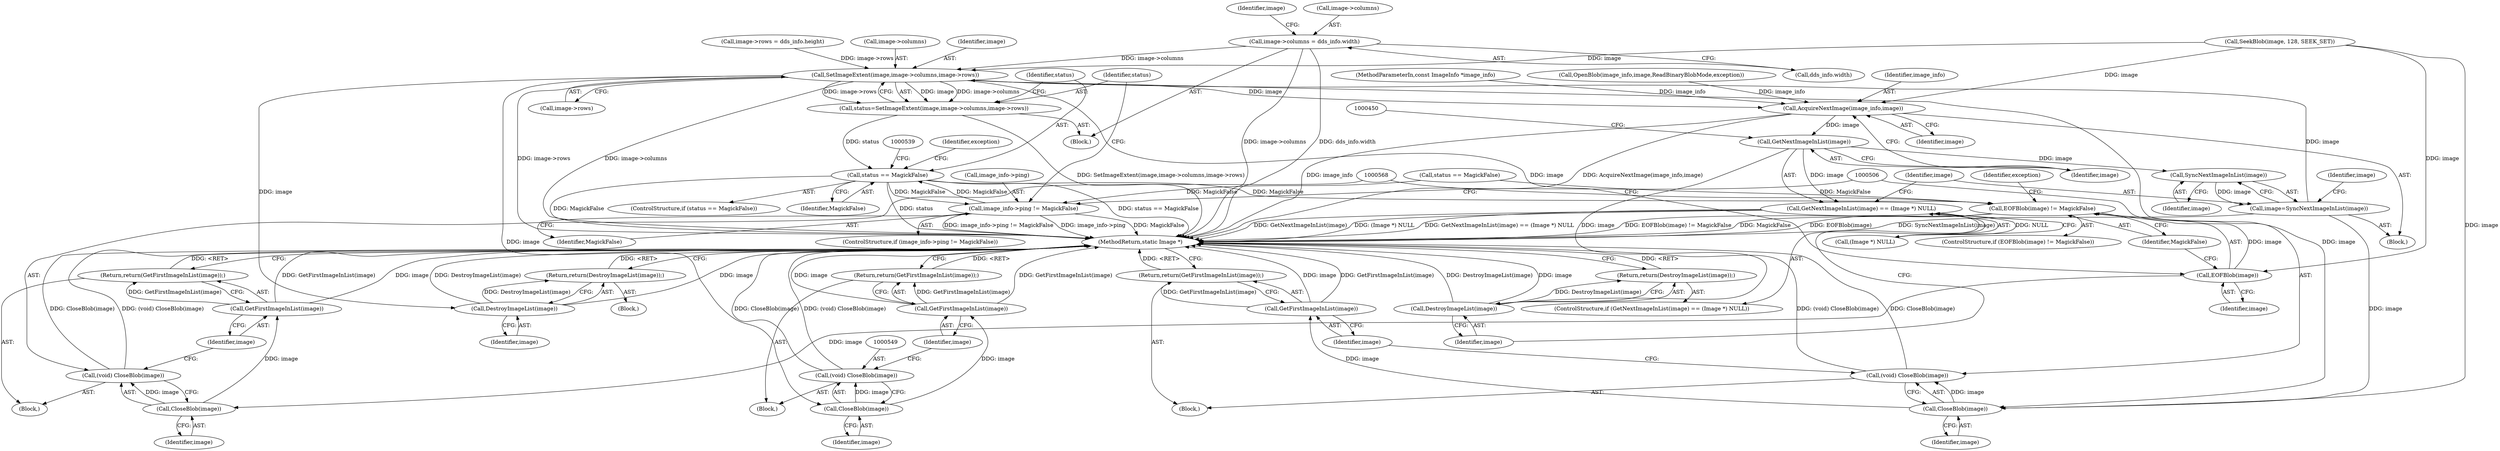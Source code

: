 digraph "0_ImageMagick_f6e9d0d9955e85bdd7540b251cd50d598dacc5e6_9@pointer" {
"1000469" [label="(Call,image->columns = dds_info.width)"];
"1000514" [label="(Call,SetImageExtent(image,image->columns,image->rows))"];
"1000442" [label="(Call,AcquireNextImage(image_info,image))"];
"1000447" [label="(Call,GetNextImageInList(image))"];
"1000446" [label="(Call,GetNextImageInList(image) == (Image *) NULL)"];
"1000453" [label="(Call,DestroyImageList(image))"];
"1000452" [label="(Return,return(DestroyImageList(image));)"];
"1000457" [label="(Call,SyncNextImageInList(image))"];
"1000455" [label="(Call,image=SyncNextImageInList(image))"];
"1000507" [label="(Call,CloseBlob(image))"];
"1000505" [label="(Call,(void) CloseBlob(image))"];
"1000510" [label="(Call,GetFirstImageInList(image))"];
"1000509" [label="(Return,return(GetFirstImageInList(image));)"];
"1000512" [label="(Call,status=SetImageExtent(image,image->columns,image->rows))"];
"1000523" [label="(Call,status == MagickFalse)"];
"1000499" [label="(Call,image_info->ping != MagickFalse)"];
"1000556" [label="(Call,EOFBlob(image) != MagickFalse)"];
"1000534" [label="(Call,DestroyImageList(image))"];
"1000533" [label="(Return,return(DestroyImageList(image));)"];
"1000550" [label="(Call,CloseBlob(image))"];
"1000548" [label="(Call,(void) CloseBlob(image))"];
"1000553" [label="(Call,GetFirstImageInList(image))"];
"1000552" [label="(Return,return(GetFirstImageInList(image));)"];
"1000557" [label="(Call,EOFBlob(image))"];
"1000569" [label="(Call,CloseBlob(image))"];
"1000567" [label="(Call,(void) CloseBlob(image))"];
"1000572" [label="(Call,GetFirstImageInList(image))"];
"1000571" [label="(Return,return(GetFirstImageInList(image));)"];
"1000547" [label="(Block,)"];
"1000519" [label="(Call,image->rows)"];
"1000444" [label="(Identifier,image)"];
"1000561" [label="(Identifier,exception)"];
"1000498" [label="(ControlStructure,if (image_info->ping != MagickFalse))"];
"1000513" [label="(Identifier,status)"];
"1000555" [label="(ControlStructure,if (EOFBlob(image) != MagickFalse))"];
"1000449" [label="(Call,(Image *) NULL)"];
"1000228" [label="(Call,SeekBlob(image, 128, SEEK_SET))"];
"1000478" [label="(Identifier,image)"];
"1000476" [label="(Call,image->rows = dds_info.height)"];
"1000443" [label="(Identifier,image_info)"];
"1000509" [label="(Return,return(GetFirstImageInList(image));)"];
"1000556" [label="(Call,EOFBlob(image) != MagickFalse)"];
"1000179" [label="(Call,status == MagickFalse)"];
"1000557" [label="(Call,EOFBlob(image))"];
"1000569" [label="(Call,CloseBlob(image))"];
"1000574" [label="(MethodReturn,static Image *)"];
"1000508" [label="(Identifier,image)"];
"1000473" [label="(Call,dds_info.width)"];
"1000442" [label="(Call,AcquireNextImage(image_info,image))"];
"1000516" [label="(Call,image->columns)"];
"1000522" [label="(ControlStructure,if (status == MagickFalse))"];
"1000535" [label="(Identifier,image)"];
"1000510" [label="(Call,GetFirstImageInList(image))"];
"1000552" [label="(Return,return(GetFirstImageInList(image));)"];
"1000525" [label="(Identifier,MagickFalse)"];
"1000512" [label="(Call,status=SetImageExtent(image,image->columns,image->rows))"];
"1000553" [label="(Call,GetFirstImageInList(image))"];
"1000554" [label="(Identifier,image)"];
"1000515" [label="(Identifier,image)"];
"1000550" [label="(Call,CloseBlob(image))"];
"1000507" [label="(Call,CloseBlob(image))"];
"1000469" [label="(Call,image->columns = dds_info.width)"];
"1000528" [label="(Identifier,exception)"];
"1000503" [label="(Identifier,MagickFalse)"];
"1000567" [label="(Call,(void) CloseBlob(image))"];
"1000455" [label="(Call,image=SyncNextImageInList(image))"];
"1000524" [label="(Identifier,status)"];
"1000572" [label="(Call,GetFirstImageInList(image))"];
"1000111" [label="(Block,)"];
"1000571" [label="(Return,return(GetFirstImageInList(image));)"];
"1000558" [label="(Identifier,image)"];
"1000548" [label="(Call,(void) CloseBlob(image))"];
"1000436" [label="(Block,)"];
"1000457" [label="(Call,SyncNextImageInList(image))"];
"1000454" [label="(Identifier,image)"];
"1000452" [label="(Return,return(DestroyImageList(image));)"];
"1000458" [label="(Identifier,image)"];
"1000533" [label="(Return,return(DestroyImageList(image));)"];
"1000504" [label="(Block,)"];
"1000448" [label="(Identifier,image)"];
"1000470" [label="(Call,image->columns)"];
"1000526" [label="(Block,)"];
"1000573" [label="(Identifier,image)"];
"1000514" [label="(Call,SetImageExtent(image,image->columns,image->rows))"];
"1000456" [label="(Identifier,image)"];
"1000109" [label="(MethodParameterIn,const ImageInfo *image_info)"];
"1000445" [label="(ControlStructure,if (GetNextImageInList(image) == (Image *) NULL))"];
"1000441" [label="(Block,)"];
"1000500" [label="(Call,image_info->ping)"];
"1000447" [label="(Call,GetNextImageInList(image))"];
"1000534" [label="(Call,DestroyImageList(image))"];
"1000461" [label="(Identifier,image)"];
"1000505" [label="(Call,(void) CloseBlob(image))"];
"1000523" [label="(Call,status == MagickFalse)"];
"1000446" [label="(Call,GetNextImageInList(image) == (Image *) NULL)"];
"1000551" [label="(Identifier,image)"];
"1000173" [label="(Call,OpenBlob(image_info,image,ReadBinaryBlobMode,exception))"];
"1000559" [label="(Identifier,MagickFalse)"];
"1000570" [label="(Identifier,image)"];
"1000499" [label="(Call,image_info->ping != MagickFalse)"];
"1000511" [label="(Identifier,image)"];
"1000453" [label="(Call,DestroyImageList(image))"];
"1000469" -> "1000436"  [label="AST: "];
"1000469" -> "1000473"  [label="CFG: "];
"1000470" -> "1000469"  [label="AST: "];
"1000473" -> "1000469"  [label="AST: "];
"1000478" -> "1000469"  [label="CFG: "];
"1000469" -> "1000574"  [label="DDG: dds_info.width"];
"1000469" -> "1000574"  [label="DDG: image->columns"];
"1000469" -> "1000514"  [label="DDG: image->columns"];
"1000514" -> "1000512"  [label="AST: "];
"1000514" -> "1000519"  [label="CFG: "];
"1000515" -> "1000514"  [label="AST: "];
"1000516" -> "1000514"  [label="AST: "];
"1000519" -> "1000514"  [label="AST: "];
"1000512" -> "1000514"  [label="CFG: "];
"1000514" -> "1000574"  [label="DDG: image->rows"];
"1000514" -> "1000574"  [label="DDG: image->columns"];
"1000514" -> "1000442"  [label="DDG: image"];
"1000514" -> "1000507"  [label="DDG: image"];
"1000514" -> "1000512"  [label="DDG: image"];
"1000514" -> "1000512"  [label="DDG: image->columns"];
"1000514" -> "1000512"  [label="DDG: image->rows"];
"1000228" -> "1000514"  [label="DDG: image"];
"1000455" -> "1000514"  [label="DDG: image"];
"1000476" -> "1000514"  [label="DDG: image->rows"];
"1000514" -> "1000534"  [label="DDG: image"];
"1000514" -> "1000550"  [label="DDG: image"];
"1000514" -> "1000557"  [label="DDG: image"];
"1000442" -> "1000441"  [label="AST: "];
"1000442" -> "1000444"  [label="CFG: "];
"1000443" -> "1000442"  [label="AST: "];
"1000444" -> "1000442"  [label="AST: "];
"1000448" -> "1000442"  [label="CFG: "];
"1000442" -> "1000574"  [label="DDG: AcquireNextImage(image_info,image)"];
"1000442" -> "1000574"  [label="DDG: image_info"];
"1000173" -> "1000442"  [label="DDG: image_info"];
"1000109" -> "1000442"  [label="DDG: image_info"];
"1000228" -> "1000442"  [label="DDG: image"];
"1000442" -> "1000447"  [label="DDG: image"];
"1000447" -> "1000446"  [label="AST: "];
"1000447" -> "1000448"  [label="CFG: "];
"1000448" -> "1000447"  [label="AST: "];
"1000450" -> "1000447"  [label="CFG: "];
"1000447" -> "1000446"  [label="DDG: image"];
"1000447" -> "1000453"  [label="DDG: image"];
"1000447" -> "1000457"  [label="DDG: image"];
"1000446" -> "1000445"  [label="AST: "];
"1000446" -> "1000449"  [label="CFG: "];
"1000449" -> "1000446"  [label="AST: "];
"1000454" -> "1000446"  [label="CFG: "];
"1000456" -> "1000446"  [label="CFG: "];
"1000446" -> "1000574"  [label="DDG: GetNextImageInList(image) == (Image *) NULL"];
"1000446" -> "1000574"  [label="DDG: GetNextImageInList(image)"];
"1000446" -> "1000574"  [label="DDG: (Image *) NULL"];
"1000449" -> "1000446"  [label="DDG: NULL"];
"1000453" -> "1000452"  [label="AST: "];
"1000453" -> "1000454"  [label="CFG: "];
"1000454" -> "1000453"  [label="AST: "];
"1000452" -> "1000453"  [label="CFG: "];
"1000453" -> "1000574"  [label="DDG: DestroyImageList(image)"];
"1000453" -> "1000574"  [label="DDG: image"];
"1000453" -> "1000452"  [label="DDG: DestroyImageList(image)"];
"1000452" -> "1000445"  [label="AST: "];
"1000574" -> "1000452"  [label="CFG: "];
"1000452" -> "1000574"  [label="DDG: <RET>"];
"1000457" -> "1000455"  [label="AST: "];
"1000457" -> "1000458"  [label="CFG: "];
"1000458" -> "1000457"  [label="AST: "];
"1000455" -> "1000457"  [label="CFG: "];
"1000457" -> "1000455"  [label="DDG: image"];
"1000455" -> "1000441"  [label="AST: "];
"1000456" -> "1000455"  [label="AST: "];
"1000461" -> "1000455"  [label="CFG: "];
"1000455" -> "1000574"  [label="DDG: SyncNextImageInList(image)"];
"1000455" -> "1000507"  [label="DDG: image"];
"1000507" -> "1000505"  [label="AST: "];
"1000507" -> "1000508"  [label="CFG: "];
"1000508" -> "1000507"  [label="AST: "];
"1000505" -> "1000507"  [label="CFG: "];
"1000507" -> "1000505"  [label="DDG: image"];
"1000228" -> "1000507"  [label="DDG: image"];
"1000507" -> "1000510"  [label="DDG: image"];
"1000505" -> "1000504"  [label="AST: "];
"1000506" -> "1000505"  [label="AST: "];
"1000511" -> "1000505"  [label="CFG: "];
"1000505" -> "1000574"  [label="DDG: CloseBlob(image)"];
"1000505" -> "1000574"  [label="DDG: (void) CloseBlob(image)"];
"1000510" -> "1000509"  [label="AST: "];
"1000510" -> "1000511"  [label="CFG: "];
"1000511" -> "1000510"  [label="AST: "];
"1000509" -> "1000510"  [label="CFG: "];
"1000510" -> "1000574"  [label="DDG: image"];
"1000510" -> "1000574"  [label="DDG: GetFirstImageInList(image)"];
"1000510" -> "1000509"  [label="DDG: GetFirstImageInList(image)"];
"1000509" -> "1000504"  [label="AST: "];
"1000574" -> "1000509"  [label="CFG: "];
"1000509" -> "1000574"  [label="DDG: <RET>"];
"1000512" -> "1000436"  [label="AST: "];
"1000513" -> "1000512"  [label="AST: "];
"1000524" -> "1000512"  [label="CFG: "];
"1000512" -> "1000574"  [label="DDG: SetImageExtent(image,image->columns,image->rows)"];
"1000512" -> "1000523"  [label="DDG: status"];
"1000523" -> "1000522"  [label="AST: "];
"1000523" -> "1000525"  [label="CFG: "];
"1000524" -> "1000523"  [label="AST: "];
"1000525" -> "1000523"  [label="AST: "];
"1000528" -> "1000523"  [label="CFG: "];
"1000539" -> "1000523"  [label="CFG: "];
"1000523" -> "1000574"  [label="DDG: MagickFalse"];
"1000523" -> "1000574"  [label="DDG: status"];
"1000523" -> "1000574"  [label="DDG: status == MagickFalse"];
"1000523" -> "1000499"  [label="DDG: MagickFalse"];
"1000499" -> "1000523"  [label="DDG: MagickFalse"];
"1000523" -> "1000556"  [label="DDG: MagickFalse"];
"1000499" -> "1000498"  [label="AST: "];
"1000499" -> "1000503"  [label="CFG: "];
"1000500" -> "1000499"  [label="AST: "];
"1000503" -> "1000499"  [label="AST: "];
"1000506" -> "1000499"  [label="CFG: "];
"1000513" -> "1000499"  [label="CFG: "];
"1000499" -> "1000574"  [label="DDG: MagickFalse"];
"1000499" -> "1000574"  [label="DDG: image_info->ping != MagickFalse"];
"1000499" -> "1000574"  [label="DDG: image_info->ping"];
"1000179" -> "1000499"  [label="DDG: MagickFalse"];
"1000556" -> "1000555"  [label="AST: "];
"1000556" -> "1000559"  [label="CFG: "];
"1000557" -> "1000556"  [label="AST: "];
"1000559" -> "1000556"  [label="AST: "];
"1000561" -> "1000556"  [label="CFG: "];
"1000568" -> "1000556"  [label="CFG: "];
"1000556" -> "1000574"  [label="DDG: EOFBlob(image)"];
"1000556" -> "1000574"  [label="DDG: EOFBlob(image) != MagickFalse"];
"1000556" -> "1000574"  [label="DDG: MagickFalse"];
"1000557" -> "1000556"  [label="DDG: image"];
"1000179" -> "1000556"  [label="DDG: MagickFalse"];
"1000534" -> "1000533"  [label="AST: "];
"1000534" -> "1000535"  [label="CFG: "];
"1000535" -> "1000534"  [label="AST: "];
"1000533" -> "1000534"  [label="CFG: "];
"1000534" -> "1000574"  [label="DDG: DestroyImageList(image)"];
"1000534" -> "1000574"  [label="DDG: image"];
"1000534" -> "1000533"  [label="DDG: DestroyImageList(image)"];
"1000533" -> "1000526"  [label="AST: "];
"1000574" -> "1000533"  [label="CFG: "];
"1000533" -> "1000574"  [label="DDG: <RET>"];
"1000550" -> "1000548"  [label="AST: "];
"1000550" -> "1000551"  [label="CFG: "];
"1000551" -> "1000550"  [label="AST: "];
"1000548" -> "1000550"  [label="CFG: "];
"1000550" -> "1000548"  [label="DDG: image"];
"1000550" -> "1000553"  [label="DDG: image"];
"1000548" -> "1000547"  [label="AST: "];
"1000549" -> "1000548"  [label="AST: "];
"1000554" -> "1000548"  [label="CFG: "];
"1000548" -> "1000574"  [label="DDG: CloseBlob(image)"];
"1000548" -> "1000574"  [label="DDG: (void) CloseBlob(image)"];
"1000553" -> "1000552"  [label="AST: "];
"1000553" -> "1000554"  [label="CFG: "];
"1000554" -> "1000553"  [label="AST: "];
"1000552" -> "1000553"  [label="CFG: "];
"1000553" -> "1000574"  [label="DDG: GetFirstImageInList(image)"];
"1000553" -> "1000574"  [label="DDG: image"];
"1000553" -> "1000552"  [label="DDG: GetFirstImageInList(image)"];
"1000552" -> "1000547"  [label="AST: "];
"1000574" -> "1000552"  [label="CFG: "];
"1000552" -> "1000574"  [label="DDG: <RET>"];
"1000557" -> "1000558"  [label="CFG: "];
"1000558" -> "1000557"  [label="AST: "];
"1000559" -> "1000557"  [label="CFG: "];
"1000228" -> "1000557"  [label="DDG: image"];
"1000557" -> "1000569"  [label="DDG: image"];
"1000569" -> "1000567"  [label="AST: "];
"1000569" -> "1000570"  [label="CFG: "];
"1000570" -> "1000569"  [label="AST: "];
"1000567" -> "1000569"  [label="CFG: "];
"1000569" -> "1000567"  [label="DDG: image"];
"1000569" -> "1000572"  [label="DDG: image"];
"1000567" -> "1000111"  [label="AST: "];
"1000568" -> "1000567"  [label="AST: "];
"1000573" -> "1000567"  [label="CFG: "];
"1000567" -> "1000574"  [label="DDG: CloseBlob(image)"];
"1000567" -> "1000574"  [label="DDG: (void) CloseBlob(image)"];
"1000572" -> "1000571"  [label="AST: "];
"1000572" -> "1000573"  [label="CFG: "];
"1000573" -> "1000572"  [label="AST: "];
"1000571" -> "1000572"  [label="CFG: "];
"1000572" -> "1000574"  [label="DDG: GetFirstImageInList(image)"];
"1000572" -> "1000574"  [label="DDG: image"];
"1000572" -> "1000571"  [label="DDG: GetFirstImageInList(image)"];
"1000571" -> "1000111"  [label="AST: "];
"1000574" -> "1000571"  [label="CFG: "];
"1000571" -> "1000574"  [label="DDG: <RET>"];
}

